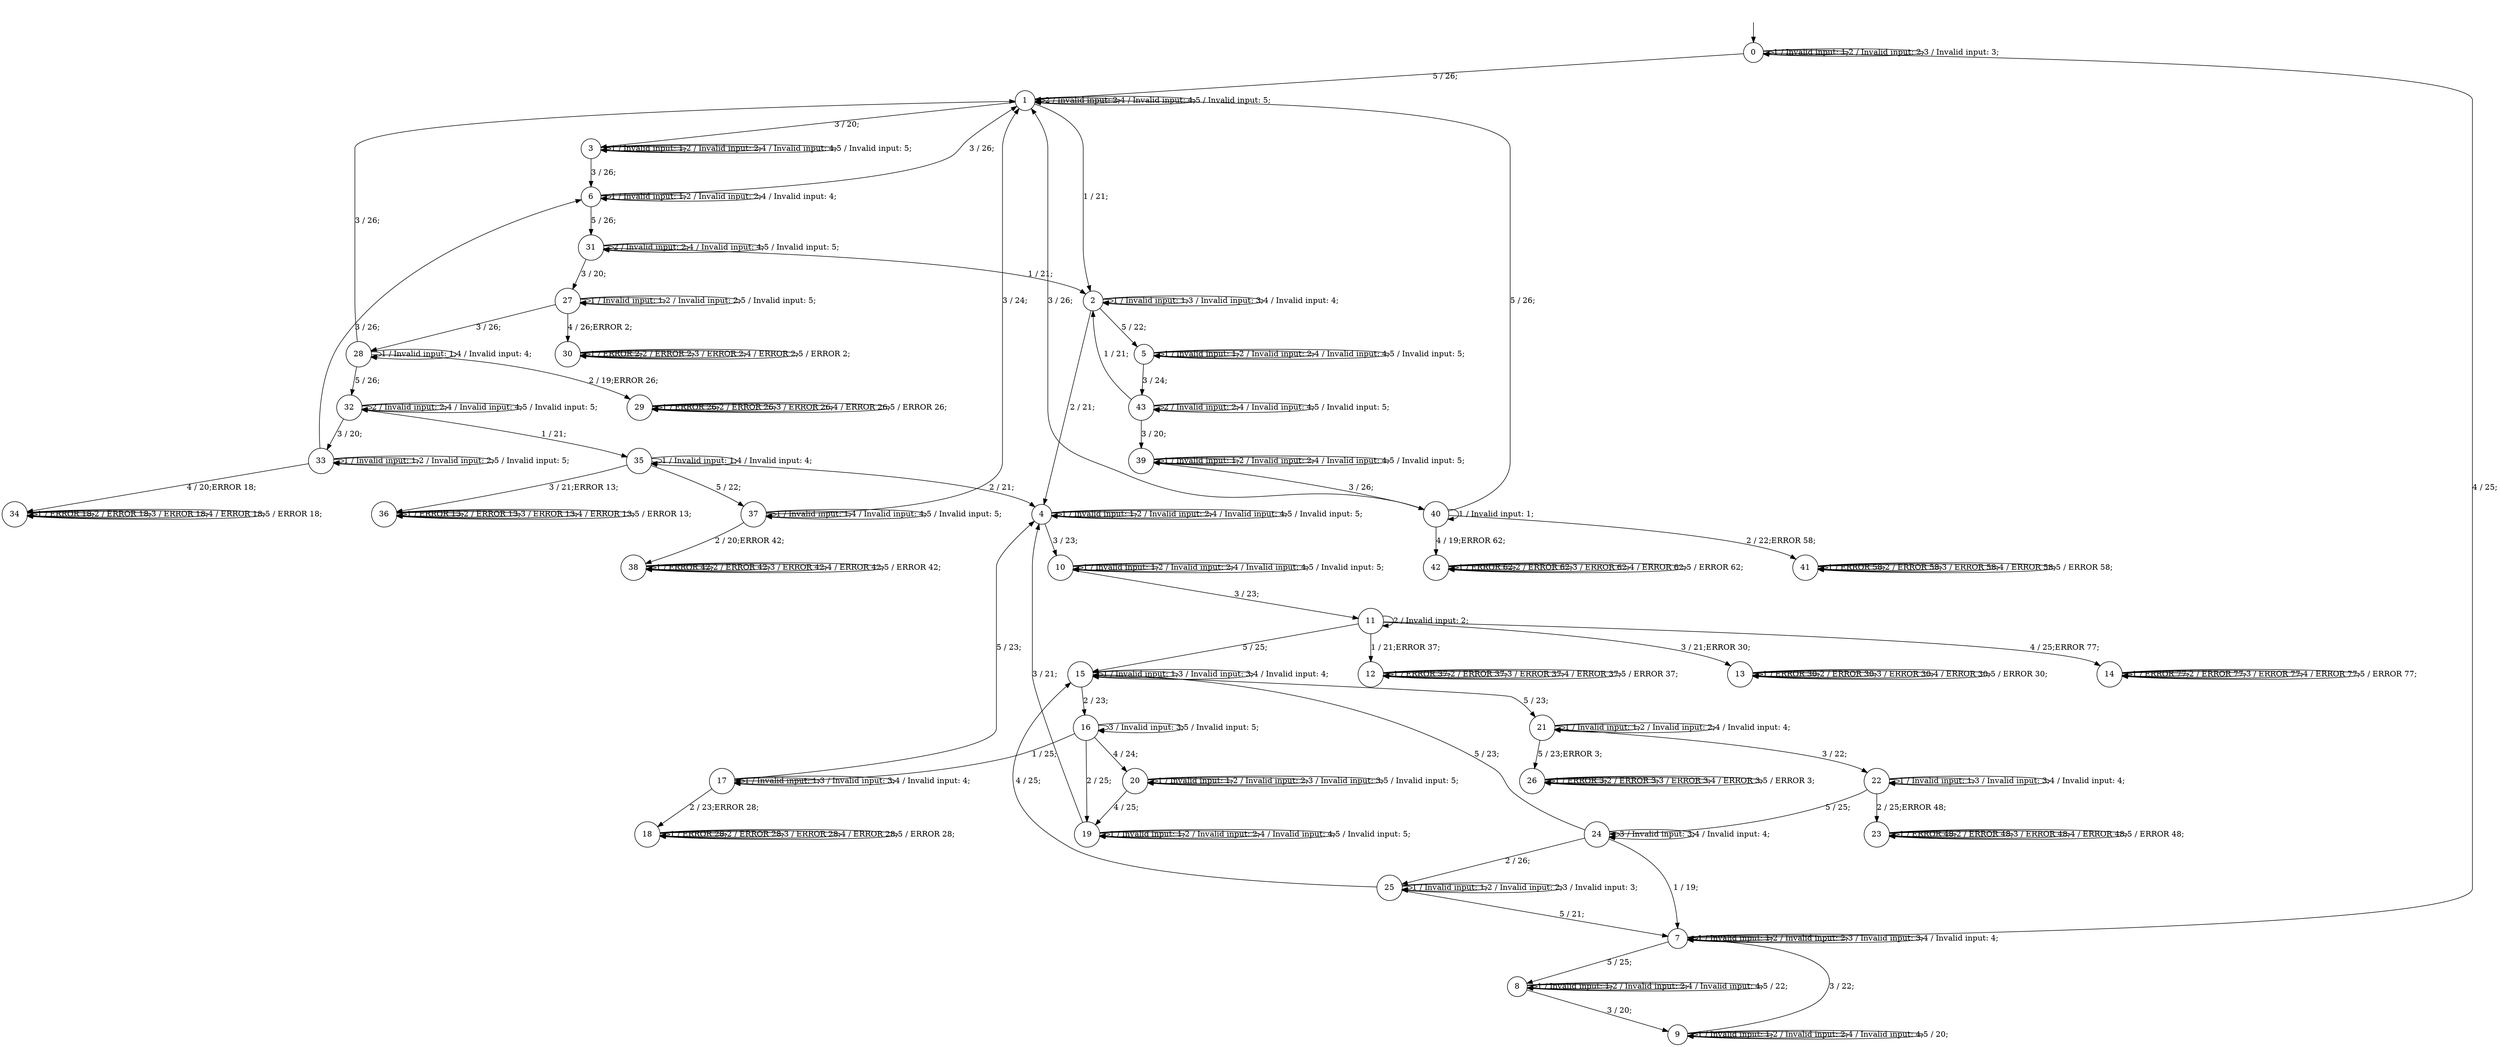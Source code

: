 digraph g {
__start0 [label="" shape="none"];

	s0 [shape="circle" label="0"];
	s1 [shape="circle" label="1"];
	s2 [shape="circle" label="2"];
	s3 [shape="circle" label="3"];
	s4 [shape="circle" label="4"];
	s5 [shape="circle" label="5"];
	s6 [shape="circle" label="6"];
	s7 [shape="circle" label="7"];
	s8 [shape="circle" label="8"];
	s9 [shape="circle" label="9"];
	s10 [shape="circle" label="10"];
	s11 [shape="circle" label="11"];
	s12 [shape="circle" label="12"];
	s13 [shape="circle" label="13"];
	s14 [shape="circle" label="14"];
	s15 [shape="circle" label="15"];
	s16 [shape="circle" label="16"];
	s17 [shape="circle" label="17"];
	s18 [shape="circle" label="18"];
	s19 [shape="circle" label="19"];
	s20 [shape="circle" label="20"];
	s21 [shape="circle" label="21"];
	s22 [shape="circle" label="22"];
	s23 [shape="circle" label="23"];
	s24 [shape="circle" label="24"];
	s25 [shape="circle" label="25"];
	s26 [shape="circle" label="26"];
	s27 [shape="circle" label="27"];
	s28 [shape="circle" label="28"];
	s29 [shape="circle" label="29"];
	s30 [shape="circle" label="30"];
	s31 [shape="circle" label="31"];
	s32 [shape="circle" label="32"];
	s33 [shape="circle" label="33"];
	s34 [shape="circle" label="34"];
	s35 [shape="circle" label="35"];
	s36 [shape="circle" label="36"];
	s37 [shape="circle" label="37"];
	s38 [shape="circle" label="38"];
	s39 [shape="circle" label="39"];
	s40 [shape="circle" label="40"];
	s41 [shape="circle" label="41"];
	s42 [shape="circle" label="42"];
	s43 [shape="circle" label="43"];
	s0 -> s0 [label="1 / Invalid input: 1;"];
	s0 -> s0 [label="2 / Invalid input: 2;"];
	s0 -> s0 [label="3 / Invalid input: 3;"];
	s0 -> s7 [label="4 / 25;"];
	s0 -> s1 [label="5 / 26;"];
	s1 -> s2 [label="1 / 21;"];
	s1 -> s1 [label="2 / Invalid input: 2;"];
	s1 -> s3 [label="3 / 20;"];
	s1 -> s1 [label="4 / Invalid input: 4;"];
	s1 -> s1 [label="5 / Invalid input: 5;"];
	s2 -> s2 [label="1 / Invalid input: 1;"];
	s2 -> s4 [label="2 / 21;"];
	s2 -> s2 [label="3 / Invalid input: 3;"];
	s2 -> s2 [label="4 / Invalid input: 4;"];
	s2 -> s5 [label="5 / 22;"];
	s3 -> s3 [label="1 / Invalid input: 1;"];
	s3 -> s3 [label="2 / Invalid input: 2;"];
	s3 -> s6 [label="3 / 26;"];
	s3 -> s3 [label="4 / Invalid input: 4;"];
	s3 -> s3 [label="5 / Invalid input: 5;"];
	s4 -> s4 [label="1 / Invalid input: 1;"];
	s4 -> s4 [label="2 / Invalid input: 2;"];
	s4 -> s10 [label="3 / 23;"];
	s4 -> s4 [label="4 / Invalid input: 4;"];
	s4 -> s4 [label="5 / Invalid input: 5;"];
	s5 -> s5 [label="1 / Invalid input: 1;"];
	s5 -> s5 [label="2 / Invalid input: 2;"];
	s5 -> s43 [label="3 / 24;"];
	s5 -> s5 [label="4 / Invalid input: 4;"];
	s5 -> s5 [label="5 / Invalid input: 5;"];
	s6 -> s6 [label="1 / Invalid input: 1;"];
	s6 -> s6 [label="2 / Invalid input: 2;"];
	s6 -> s1 [label="3 / 26;"];
	s6 -> s6 [label="4 / Invalid input: 4;"];
	s6 -> s31 [label="5 / 26;"];
	s7 -> s7 [label="1 / Invalid input: 1;"];
	s7 -> s7 [label="2 / Invalid input: 2;"];
	s7 -> s7 [label="3 / Invalid input: 3;"];
	s7 -> s7 [label="4 / Invalid input: 4;"];
	s7 -> s8 [label="5 / 25;"];
	s8 -> s8 [label="1 / Invalid input: 1;"];
	s8 -> s8 [label="2 / Invalid input: 2;"];
	s8 -> s9 [label="3 / 20;"];
	s8 -> s8 [label="4 / Invalid input: 4;"];
	s8 -> s8 [label="5 / 22;"];
	s9 -> s9 [label="1 / Invalid input: 1;"];
	s9 -> s9 [label="2 / Invalid input: 2;"];
	s9 -> s7 [label="3 / 22;"];
	s9 -> s9 [label="4 / Invalid input: 4;"];
	s9 -> s9 [label="5 / 20;"];
	s10 -> s10 [label="1 / Invalid input: 1;"];
	s10 -> s10 [label="2 / Invalid input: 2;"];
	s10 -> s11 [label="3 / 23;"];
	s10 -> s10 [label="4 / Invalid input: 4;"];
	s10 -> s10 [label="5 / Invalid input: 5;"];
	s11 -> s12 [label="1 / 21;ERROR 37;"];
	s11 -> s11 [label="2 / Invalid input: 2;"];
	s11 -> s13 [label="3 / 21;ERROR 30;"];
	s11 -> s14 [label="4 / 25;ERROR 77;"];
	s11 -> s15 [label="5 / 25;"];
	s12 -> s12 [label="1 / ERROR 37;"];
	s12 -> s12 [label="2 / ERROR 37;"];
	s12 -> s12 [label="3 / ERROR 37;"];
	s12 -> s12 [label="4 / ERROR 37;"];
	s12 -> s12 [label="5 / ERROR 37;"];
	s13 -> s13 [label="1 / ERROR 30;"];
	s13 -> s13 [label="2 / ERROR 30;"];
	s13 -> s13 [label="3 / ERROR 30;"];
	s13 -> s13 [label="4 / ERROR 30;"];
	s13 -> s13 [label="5 / ERROR 30;"];
	s14 -> s14 [label="1 / ERROR 77;"];
	s14 -> s14 [label="2 / ERROR 77;"];
	s14 -> s14 [label="3 / ERROR 77;"];
	s14 -> s14 [label="4 / ERROR 77;"];
	s14 -> s14 [label="5 / ERROR 77;"];
	s15 -> s15 [label="1 / Invalid input: 1;"];
	s15 -> s16 [label="2 / 23;"];
	s15 -> s15 [label="3 / Invalid input: 3;"];
	s15 -> s15 [label="4 / Invalid input: 4;"];
	s15 -> s21 [label="5 / 23;"];
	s16 -> s17 [label="1 / 25;"];
	s16 -> s19 [label="2 / 25;"];
	s16 -> s16 [label="3 / Invalid input: 3;"];
	s16 -> s20 [label="4 / 24;"];
	s16 -> s16 [label="5 / Invalid input: 5;"];
	s17 -> s17 [label="1 / Invalid input: 1;"];
	s17 -> s18 [label="2 / 23;ERROR 28;"];
	s17 -> s17 [label="3 / Invalid input: 3;"];
	s17 -> s17 [label="4 / Invalid input: 4;"];
	s17 -> s4 [label="5 / 23;"];
	s18 -> s18 [label="1 / ERROR 28;"];
	s18 -> s18 [label="2 / ERROR 28;"];
	s18 -> s18 [label="3 / ERROR 28;"];
	s18 -> s18 [label="4 / ERROR 28;"];
	s18 -> s18 [label="5 / ERROR 28;"];
	s19 -> s19 [label="1 / Invalid input: 1;"];
	s19 -> s19 [label="2 / Invalid input: 2;"];
	s19 -> s4 [label="3 / 21;"];
	s19 -> s19 [label="4 / Invalid input: 4;"];
	s19 -> s19 [label="5 / Invalid input: 5;"];
	s20 -> s20 [label="1 / Invalid input: 1;"];
	s20 -> s20 [label="2 / Invalid input: 2;"];
	s20 -> s20 [label="3 / Invalid input: 3;"];
	s20 -> s19 [label="4 / 25;"];
	s20 -> s20 [label="5 / Invalid input: 5;"];
	s21 -> s21 [label="1 / Invalid input: 1;"];
	s21 -> s21 [label="2 / Invalid input: 2;"];
	s21 -> s22 [label="3 / 22;"];
	s21 -> s21 [label="4 / Invalid input: 4;"];
	s21 -> s26 [label="5 / 23;ERROR 3;"];
	s22 -> s22 [label="1 / Invalid input: 1;"];
	s22 -> s23 [label="2 / 25;ERROR 48;"];
	s22 -> s22 [label="3 / Invalid input: 3;"];
	s22 -> s22 [label="4 / Invalid input: 4;"];
	s22 -> s24 [label="5 / 25;"];
	s23 -> s23 [label="1 / ERROR 48;"];
	s23 -> s23 [label="2 / ERROR 48;"];
	s23 -> s23 [label="3 / ERROR 48;"];
	s23 -> s23 [label="4 / ERROR 48;"];
	s23 -> s23 [label="5 / ERROR 48;"];
	s24 -> s7 [label="1 / 19;"];
	s24 -> s25 [label="2 / 26;"];
	s24 -> s24 [label="3 / Invalid input: 3;"];
	s24 -> s24 [label="4 / Invalid input: 4;"];
	s24 -> s15 [label="5 / 23;"];
	s25 -> s25 [label="1 / Invalid input: 1;"];
	s25 -> s25 [label="2 / Invalid input: 2;"];
	s25 -> s25 [label="3 / Invalid input: 3;"];
	s25 -> s15 [label="4 / 25;"];
	s25 -> s7 [label="5 / 21;"];
	s26 -> s26 [label="1 / ERROR 3;"];
	s26 -> s26 [label="2 / ERROR 3;"];
	s26 -> s26 [label="3 / ERROR 3;"];
	s26 -> s26 [label="4 / ERROR 3;"];
	s26 -> s26 [label="5 / ERROR 3;"];
	s27 -> s27 [label="1 / Invalid input: 1;"];
	s27 -> s27 [label="2 / Invalid input: 2;"];
	s27 -> s28 [label="3 / 26;"];
	s27 -> s30 [label="4 / 26;ERROR 2;"];
	s27 -> s27 [label="5 / Invalid input: 5;"];
	s28 -> s28 [label="1 / Invalid input: 1;"];
	s28 -> s29 [label="2 / 19;ERROR 26;"];
	s28 -> s1 [label="3 / 26;"];
	s28 -> s28 [label="4 / Invalid input: 4;"];
	s28 -> s32 [label="5 / 26;"];
	s29 -> s29 [label="1 / ERROR 26;"];
	s29 -> s29 [label="2 / ERROR 26;"];
	s29 -> s29 [label="3 / ERROR 26;"];
	s29 -> s29 [label="4 / ERROR 26;"];
	s29 -> s29 [label="5 / ERROR 26;"];
	s30 -> s30 [label="1 / ERROR 2;"];
	s30 -> s30 [label="2 / ERROR 2;"];
	s30 -> s30 [label="3 / ERROR 2;"];
	s30 -> s30 [label="4 / ERROR 2;"];
	s30 -> s30 [label="5 / ERROR 2;"];
	s31 -> s2 [label="1 / 21;"];
	s31 -> s31 [label="2 / Invalid input: 2;"];
	s31 -> s27 [label="3 / 20;"];
	s31 -> s31 [label="4 / Invalid input: 4;"];
	s31 -> s31 [label="5 / Invalid input: 5;"];
	s32 -> s35 [label="1 / 21;"];
	s32 -> s32 [label="2 / Invalid input: 2;"];
	s32 -> s33 [label="3 / 20;"];
	s32 -> s32 [label="4 / Invalid input: 4;"];
	s32 -> s32 [label="5 / Invalid input: 5;"];
	s33 -> s33 [label="1 / Invalid input: 1;"];
	s33 -> s33 [label="2 / Invalid input: 2;"];
	s33 -> s6 [label="3 / 26;"];
	s33 -> s34 [label="4 / 20;ERROR 18;"];
	s33 -> s33 [label="5 / Invalid input: 5;"];
	s34 -> s34 [label="1 / ERROR 18;"];
	s34 -> s34 [label="2 / ERROR 18;"];
	s34 -> s34 [label="3 / ERROR 18;"];
	s34 -> s34 [label="4 / ERROR 18;"];
	s34 -> s34 [label="5 / ERROR 18;"];
	s35 -> s35 [label="1 / Invalid input: 1;"];
	s35 -> s4 [label="2 / 21;"];
	s35 -> s36 [label="3 / 21;ERROR 13;"];
	s35 -> s35 [label="4 / Invalid input: 4;"];
	s35 -> s37 [label="5 / 22;"];
	s36 -> s36 [label="1 / ERROR 13;"];
	s36 -> s36 [label="2 / ERROR 13;"];
	s36 -> s36 [label="3 / ERROR 13;"];
	s36 -> s36 [label="4 / ERROR 13;"];
	s36 -> s36 [label="5 / ERROR 13;"];
	s37 -> s37 [label="1 / Invalid input: 1;"];
	s37 -> s38 [label="2 / 20;ERROR 42;"];
	s37 -> s1 [label="3 / 24;"];
	s37 -> s37 [label="4 / Invalid input: 4;"];
	s37 -> s37 [label="5 / Invalid input: 5;"];
	s38 -> s38 [label="1 / ERROR 42;"];
	s38 -> s38 [label="2 / ERROR 42;"];
	s38 -> s38 [label="3 / ERROR 42;"];
	s38 -> s38 [label="4 / ERROR 42;"];
	s38 -> s38 [label="5 / ERROR 42;"];
	s39 -> s39 [label="1 / Invalid input: 1;"];
	s39 -> s39 [label="2 / Invalid input: 2;"];
	s39 -> s40 [label="3 / 26;"];
	s39 -> s39 [label="4 / Invalid input: 4;"];
	s39 -> s39 [label="5 / Invalid input: 5;"];
	s40 -> s40 [label="1 / Invalid input: 1;"];
	s40 -> s41 [label="2 / 22;ERROR 58;"];
	s40 -> s1 [label="3 / 26;"];
	s40 -> s42 [label="4 / 19;ERROR 62;"];
	s40 -> s1 [label="5 / 26;"];
	s41 -> s41 [label="1 / ERROR 58;"];
	s41 -> s41 [label="2 / ERROR 58;"];
	s41 -> s41 [label="3 / ERROR 58;"];
	s41 -> s41 [label="4 / ERROR 58;"];
	s41 -> s41 [label="5 / ERROR 58;"];
	s42 -> s42 [label="1 / ERROR 62;"];
	s42 -> s42 [label="2 / ERROR 62;"];
	s42 -> s42 [label="3 / ERROR 62;"];
	s42 -> s42 [label="4 / ERROR 62;"];
	s42 -> s42 [label="5 / ERROR 62;"];
	s43 -> s2 [label="1 / 21;"];
	s43 -> s43 [label="2 / Invalid input: 2;"];
	s43 -> s39 [label="3 / 20;"];
	s43 -> s43 [label="4 / Invalid input: 4;"];
	s43 -> s43 [label="5 / Invalid input: 5;"];

__start0 -> s0;
}
